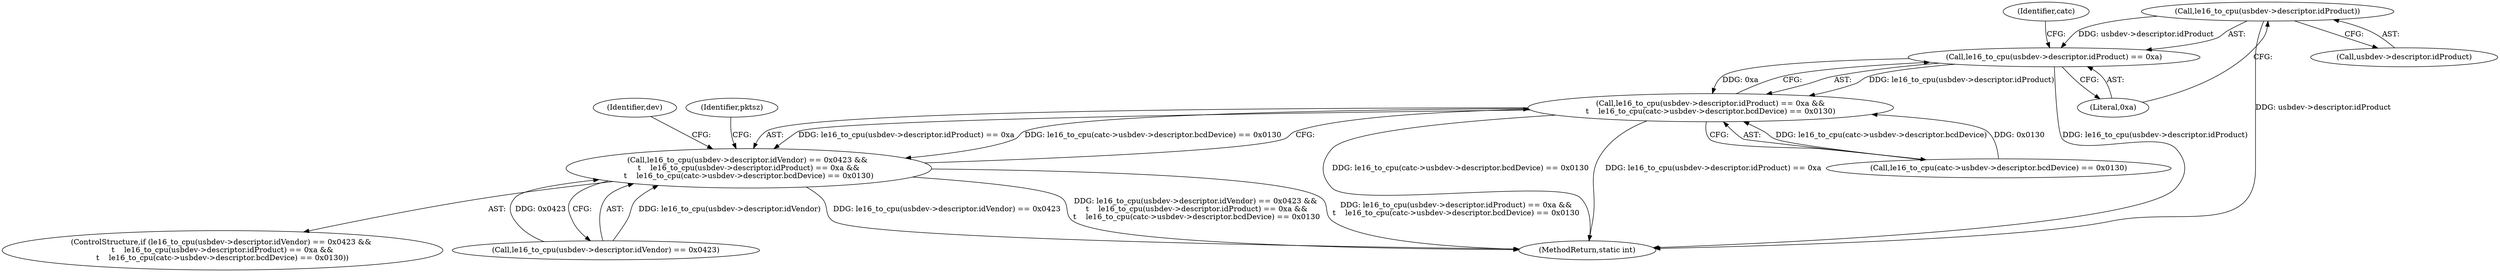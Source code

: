 digraph "0_linux_2d6a0e9de03ee658a9adc3bfb2f0ca55dff1e478@pointer" {
"1000285" [label="(Call,le16_to_cpu(usbdev->descriptor.idProduct))"];
"1000284" [label="(Call,le16_to_cpu(usbdev->descriptor.idProduct) == 0xa)"];
"1000283" [label="(Call,le16_to_cpu(usbdev->descriptor.idProduct) == 0xa &&\n\t    le16_to_cpu(catc->usbdev->descriptor.bcdDevice) == 0x0130)"];
"1000274" [label="(Call,le16_to_cpu(usbdev->descriptor.idVendor) == 0x0423 && \n\t    le16_to_cpu(usbdev->descriptor.idProduct) == 0xa &&\n\t    le16_to_cpu(catc->usbdev->descriptor.bcdDevice) == 0x0130)"];
"1000284" [label="(Call,le16_to_cpu(usbdev->descriptor.idProduct) == 0xa)"];
"1000283" [label="(Call,le16_to_cpu(usbdev->descriptor.idProduct) == 0xa &&\n\t    le16_to_cpu(catc->usbdev->descriptor.bcdDevice) == 0x0130)"];
"1000286" [label="(Call,usbdev->descriptor.idProduct)"];
"1000297" [label="(Identifier,catc)"];
"1000304" [label="(Identifier,dev)"];
"1000291" [label="(Literal,0xa)"];
"1000273" [label="(ControlStructure,if (le16_to_cpu(usbdev->descriptor.idVendor) == 0x0423 && \n\t    le16_to_cpu(usbdev->descriptor.idProduct) == 0xa &&\n\t    le16_to_cpu(catc->usbdev->descriptor.bcdDevice) == 0x0130))"];
"1000292" [label="(Call,le16_to_cpu(catc->usbdev->descriptor.bcdDevice) == 0x0130)"];
"1000285" [label="(Call,le16_to_cpu(usbdev->descriptor.idProduct))"];
"1000323" [label="(Identifier,pktsz)"];
"1000275" [label="(Call,le16_to_cpu(usbdev->descriptor.idVendor) == 0x0423)"];
"1000274" [label="(Call,le16_to_cpu(usbdev->descriptor.idVendor) == 0x0423 && \n\t    le16_to_cpu(usbdev->descriptor.idProduct) == 0xa &&\n\t    le16_to_cpu(catc->usbdev->descriptor.bcdDevice) == 0x0130)"];
"1000660" [label="(MethodReturn,static int)"];
"1000285" -> "1000284"  [label="AST: "];
"1000285" -> "1000286"  [label="CFG: "];
"1000286" -> "1000285"  [label="AST: "];
"1000291" -> "1000285"  [label="CFG: "];
"1000285" -> "1000660"  [label="DDG: usbdev->descriptor.idProduct"];
"1000285" -> "1000284"  [label="DDG: usbdev->descriptor.idProduct"];
"1000284" -> "1000283"  [label="AST: "];
"1000284" -> "1000291"  [label="CFG: "];
"1000291" -> "1000284"  [label="AST: "];
"1000297" -> "1000284"  [label="CFG: "];
"1000283" -> "1000284"  [label="CFG: "];
"1000284" -> "1000660"  [label="DDG: le16_to_cpu(usbdev->descriptor.idProduct)"];
"1000284" -> "1000283"  [label="DDG: le16_to_cpu(usbdev->descriptor.idProduct)"];
"1000284" -> "1000283"  [label="DDG: 0xa"];
"1000283" -> "1000274"  [label="AST: "];
"1000283" -> "1000292"  [label="CFG: "];
"1000292" -> "1000283"  [label="AST: "];
"1000274" -> "1000283"  [label="CFG: "];
"1000283" -> "1000660"  [label="DDG: le16_to_cpu(catc->usbdev->descriptor.bcdDevice) == 0x0130"];
"1000283" -> "1000660"  [label="DDG: le16_to_cpu(usbdev->descriptor.idProduct) == 0xa"];
"1000283" -> "1000274"  [label="DDG: le16_to_cpu(usbdev->descriptor.idProduct) == 0xa"];
"1000283" -> "1000274"  [label="DDG: le16_to_cpu(catc->usbdev->descriptor.bcdDevice) == 0x0130"];
"1000292" -> "1000283"  [label="DDG: le16_to_cpu(catc->usbdev->descriptor.bcdDevice)"];
"1000292" -> "1000283"  [label="DDG: 0x0130"];
"1000274" -> "1000273"  [label="AST: "];
"1000274" -> "1000275"  [label="CFG: "];
"1000275" -> "1000274"  [label="AST: "];
"1000304" -> "1000274"  [label="CFG: "];
"1000323" -> "1000274"  [label="CFG: "];
"1000274" -> "1000660"  [label="DDG: le16_to_cpu(usbdev->descriptor.idVendor) == 0x0423"];
"1000274" -> "1000660"  [label="DDG: le16_to_cpu(usbdev->descriptor.idVendor) == 0x0423 && \n\t    le16_to_cpu(usbdev->descriptor.idProduct) == 0xa &&\n\t    le16_to_cpu(catc->usbdev->descriptor.bcdDevice) == 0x0130"];
"1000274" -> "1000660"  [label="DDG: le16_to_cpu(usbdev->descriptor.idProduct) == 0xa &&\n\t    le16_to_cpu(catc->usbdev->descriptor.bcdDevice) == 0x0130"];
"1000275" -> "1000274"  [label="DDG: le16_to_cpu(usbdev->descriptor.idVendor)"];
"1000275" -> "1000274"  [label="DDG: 0x0423"];
}
